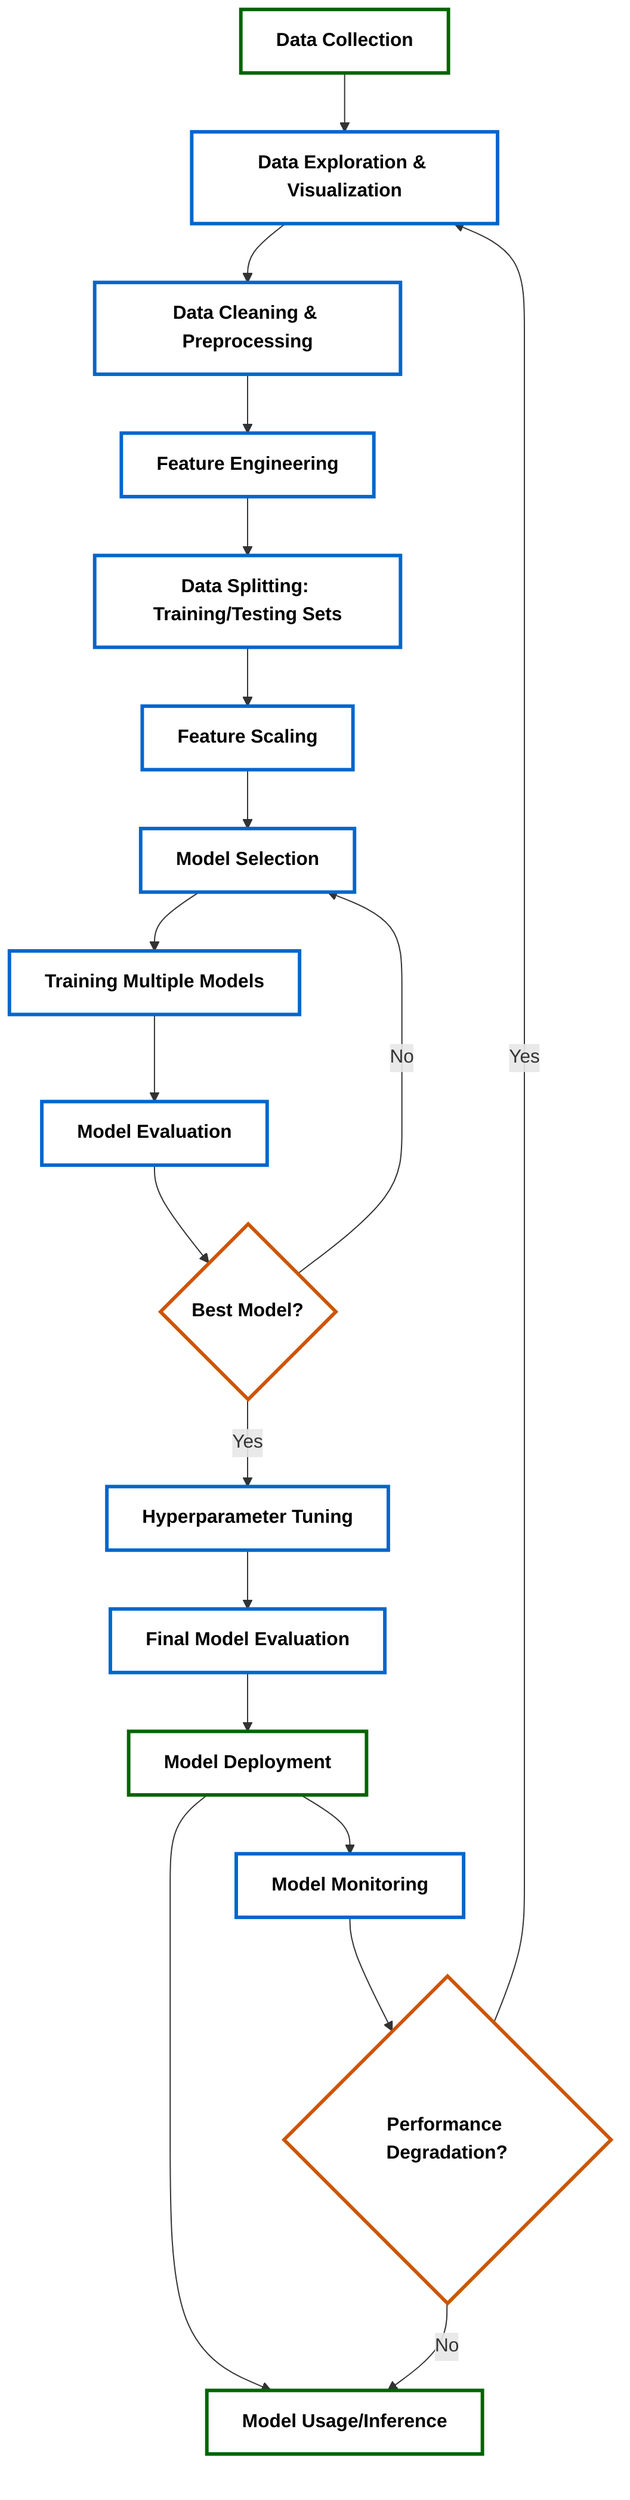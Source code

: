 flowchart TD
    A[Data Collection] --> B[Data Exploration & Visualization]
    B --> C[Data Cleaning & Preprocessing]
    C --> D[Feature Engineering]
    
    D --> E[Data Splitting: Training/Testing Sets]
    E --> F[Feature Scaling]
    
    F --> G[Model Selection]
    G --> H[Training Multiple Models]
    H --> I[Model Evaluation]
    I --> J{Best Model?}
    
    J -- No --> G
    J -- Yes --> K[Hyperparameter Tuning]
    K --> L[Final Model Evaluation]
    L --> M[Model Deployment]
    
    M --> N[Model Usage/Inference]
    M --> O[Model Monitoring]
    O --> P{Performance Degradation?}
    P -- Yes --> B
    P -- No --> N
    
    classDef process fill:#ffffff,stroke:#0066cc,stroke-width:3px,color:#000000,font-weight:bold;
    classDef decision fill:#ffffff,stroke:#cc5500,stroke-width:3px,color:#000000,font-weight:bold;
    classDef endpoint fill:#ffffff,stroke:#006400,stroke-width:3px,color:#000000,font-weight:bold;
    
    class A,B,C,D,E,F,G,H,I,K,L,M,N,O process;
    class J,P decision;
    class A,M,N endpoint;